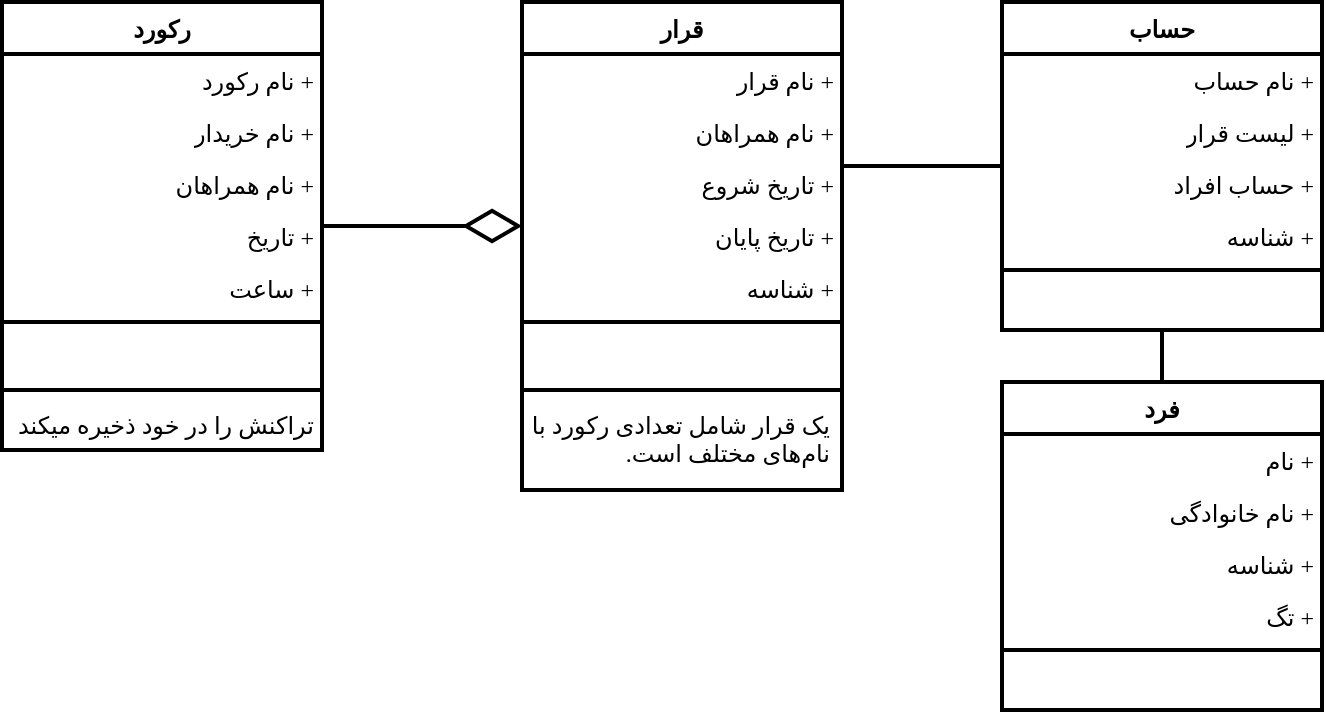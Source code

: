 <mxfile version="19.0.2" type="device" pages="14"><diagram id="4T6Qx-wtScjH6_ESnIt8" name="Class"><mxGraphModel dx="868" dy="599" grid="1" gridSize="10" guides="1" tooltips="1" connect="1" arrows="1" fold="1" page="1" pageScale="1" pageWidth="1600" pageHeight="900" math="0" shadow="0"><root><mxCell id="0"/><mxCell id="1" parent="0"/><mxCell id="9J95lg06q6y_v2_pdPVn-1" value="قرار" style="swimlane;fontStyle=1;align=center;verticalAlign=top;childLayout=stackLayout;horizontal=1;startSize=26;horizontalStack=0;resizeParent=1;resizeParentMax=0;resizeLast=0;collapsible=1;marginBottom=0;fontFamily=Vazirmatn;whiteSpace=wrap;html=1;textDirection=rtl;strokeWidth=2;" vertex="1" parent="1"><mxGeometry x="320" y="200" width="160" height="244" as="geometry"><mxRectangle x="320" y="200" width="50" height="26" as="alternateBounds"/></mxGeometry></mxCell><mxCell id="9J95lg06q6y_v2_pdPVn-2" value="+ نام قرار" style="text;strokeColor=none;fillColor=none;align=left;verticalAlign=top;spacingLeft=4;spacingRight=4;overflow=hidden;rotatable=0;points=[[0,0.5],[1,0.5]];portConstraint=eastwest;fontFamily=Vazirmatn;whiteSpace=wrap;html=1;textDirection=rtl;strokeWidth=2;" vertex="1" parent="9J95lg06q6y_v2_pdPVn-1"><mxGeometry y="26" width="160" height="26" as="geometry"/></mxCell><mxCell id="HGojNSoK4MnTlInBpyT0-1" value="+ نام همراهان" style="text;strokeColor=none;fillColor=none;align=left;verticalAlign=top;spacingLeft=4;spacingRight=4;overflow=hidden;rotatable=0;points=[[0,0.5],[1,0.5]];portConstraint=eastwest;fontFamily=Vazirmatn;whiteSpace=wrap;html=1;textDirection=rtl;strokeWidth=2;" vertex="1" parent="9J95lg06q6y_v2_pdPVn-1"><mxGeometry y="52" width="160" height="26" as="geometry"/></mxCell><mxCell id="LS6yzW4jIFm7lbYqCCfd-2" value="+ تاریخ شروع" style="text;strokeColor=none;fillColor=none;align=left;verticalAlign=top;spacingLeft=4;spacingRight=4;overflow=hidden;rotatable=0;points=[[0,0.5],[1,0.5]];portConstraint=eastwest;fontFamily=Vazirmatn;whiteSpace=wrap;html=1;textDirection=rtl;strokeWidth=2;" vertex="1" parent="9J95lg06q6y_v2_pdPVn-1"><mxGeometry y="78" width="160" height="26" as="geometry"/></mxCell><mxCell id="IwH9G--sSZdBDsgU5XFl-2" value="+ تاریخ پایان" style="text;strokeColor=none;fillColor=none;align=left;verticalAlign=top;spacingLeft=4;spacingRight=4;overflow=hidden;rotatable=0;points=[[0,0.5],[1,0.5]];portConstraint=eastwest;fontFamily=Vazirmatn;whiteSpace=wrap;html=1;textDirection=rtl;strokeWidth=2;" vertex="1" parent="9J95lg06q6y_v2_pdPVn-1"><mxGeometry y="104" width="160" height="26" as="geometry"/></mxCell><mxCell id="tNA0zJ4Klvq2J7Brlvu--6" value="+ شناسه" style="text;strokeColor=none;fillColor=none;align=left;verticalAlign=top;spacingLeft=4;spacingRight=4;overflow=hidden;rotatable=0;points=[[0,0.5],[1,0.5]];portConstraint=eastwest;fontFamily=Vazirmatn;whiteSpace=wrap;html=1;textDirection=rtl;strokeWidth=2;" vertex="1" parent="9J95lg06q6y_v2_pdPVn-1"><mxGeometry y="130" width="160" height="26" as="geometry"/></mxCell><mxCell id="9J95lg06q6y_v2_pdPVn-3" value="" style="line;strokeWidth=2;fillColor=none;align=left;verticalAlign=middle;spacingTop=-1;spacingLeft=3;spacingRight=3;rotatable=0;labelPosition=right;points=[];portConstraint=eastwest;fontFamily=Vazirmatn;whiteSpace=wrap;html=1;textDirection=rtl;" vertex="1" parent="9J95lg06q6y_v2_pdPVn-1"><mxGeometry y="156" width="160" height="8" as="geometry"/></mxCell><mxCell id="9J95lg06q6y_v2_pdPVn-4" value=" " style="text;strokeColor=none;fillColor=none;align=left;verticalAlign=top;spacingLeft=4;spacingRight=4;overflow=hidden;rotatable=0;points=[[0,0.5],[1,0.5]];portConstraint=eastwest;fontFamily=Vazirmatn;whiteSpace=wrap;html=1;textDirection=rtl;strokeWidth=2;" vertex="1" parent="9J95lg06q6y_v2_pdPVn-1"><mxGeometry y="164" width="160" height="26" as="geometry"/></mxCell><mxCell id="9J95lg06q6y_v2_pdPVn-5" value="" style="line;strokeWidth=2;fillColor=none;align=left;verticalAlign=middle;spacingTop=-1;spacingLeft=3;spacingRight=3;rotatable=0;labelPosition=right;points=[];portConstraint=eastwest;fontFamily=Vazirmatn;whiteSpace=wrap;html=1;textDirection=rtl;" vertex="1" parent="9J95lg06q6y_v2_pdPVn-1"><mxGeometry y="190" width="160" height="8" as="geometry"/></mxCell><mxCell id="9J95lg06q6y_v2_pdPVn-6" value="یک قرار شامل تعدادی رکورد با نام‌های مختلف است." style="text;strokeColor=none;fillColor=none;align=right;verticalAlign=top;spacingLeft=4;spacingRight=4;overflow=hidden;rotatable=0;points=[[0,0.5],[1,0.5]];portConstraint=eastwest;fontFamily=Vazirmatn;whiteSpace=wrap;html=1;textDirection=rtl;strokeWidth=2;" vertex="1" parent="9J95lg06q6y_v2_pdPVn-1"><mxGeometry y="198" width="160" height="46" as="geometry"/></mxCell><mxCell id="QO_T6V7bosyVfW9phwZE-1" value="رکورد" style="swimlane;fontStyle=1;align=center;verticalAlign=top;childLayout=stackLayout;horizontal=1;startSize=26;horizontalStack=0;resizeParent=1;resizeParentMax=0;resizeLast=0;collapsible=1;marginBottom=0;fontFamily=Vazirmatn;html=1;textDirection=rtl;whiteSpace=wrap;strokeWidth=2;" vertex="1" parent="1"><mxGeometry x="60" y="200" width="160" height="224" as="geometry"><mxRectangle x="60" y="200" width="60" height="26" as="alternateBounds"/></mxGeometry></mxCell><mxCell id="QO_T6V7bosyVfW9phwZE-8" value="+ نام رکورد" style="text;strokeColor=none;fillColor=none;align=left;verticalAlign=top;spacingLeft=4;spacingRight=4;overflow=hidden;rotatable=0;points=[[0,0.5],[1,0.5]];portConstraint=eastwest;fontFamily=Vazirmatn;html=1;textDirection=rtl;strokeWidth=2;" vertex="1" parent="QO_T6V7bosyVfW9phwZE-1"><mxGeometry y="26" width="160" height="26" as="geometry"/></mxCell><mxCell id="QO_T6V7bosyVfW9phwZE-2" value="+ نام خریدار" style="text;strokeColor=none;fillColor=none;align=left;verticalAlign=top;spacingLeft=4;spacingRight=4;overflow=hidden;rotatable=0;points=[[0,0.5],[1,0.5]];portConstraint=eastwest;fontFamily=Vazirmatn;html=1;textDirection=rtl;whiteSpace=wrap;strokeWidth=2;" vertex="1" parent="QO_T6V7bosyVfW9phwZE-1"><mxGeometry y="52" width="160" height="26" as="geometry"/></mxCell><mxCell id="4j_t8iHMWhw3kL6DcKqY-1" value="+ نام همراهان" style="text;strokeColor=none;fillColor=none;align=left;verticalAlign=top;spacingLeft=4;spacingRight=4;overflow=hidden;rotatable=0;points=[[0,0.5],[1,0.5]];portConstraint=eastwest;fontFamily=Vazirmatn;html=1;textDirection=rtl;whiteSpace=wrap;strokeWidth=2;" vertex="1" parent="QO_T6V7bosyVfW9phwZE-1"><mxGeometry y="78" width="160" height="26" as="geometry"/></mxCell><mxCell id="LS6yzW4jIFm7lbYqCCfd-3" value="+ تاریخ" style="text;strokeColor=none;fillColor=none;align=left;verticalAlign=top;spacingLeft=4;spacingRight=4;overflow=hidden;rotatable=0;points=[[0,0.5],[1,0.5]];portConstraint=eastwest;fontFamily=Vazirmatn;html=1;textDirection=rtl;whiteSpace=wrap;strokeWidth=2;" vertex="1" parent="QO_T6V7bosyVfW9phwZE-1"><mxGeometry y="104" width="160" height="26" as="geometry"/></mxCell><mxCell id="Cxw4SdX-AgBzUH_DXQXt-1" value="+ ساعت" style="text;strokeColor=none;fillColor=none;align=left;verticalAlign=top;spacingLeft=4;spacingRight=4;overflow=hidden;rotatable=0;points=[[0,0.5],[1,0.5]];portConstraint=eastwest;fontFamily=Vazirmatn;html=1;textDirection=rtl;whiteSpace=wrap;strokeWidth=2;" vertex="1" parent="QO_T6V7bosyVfW9phwZE-1"><mxGeometry y="130" width="160" height="26" as="geometry"/></mxCell><mxCell id="QO_T6V7bosyVfW9phwZE-3" value="" style="line;strokeWidth=2;fillColor=none;align=left;verticalAlign=middle;spacingTop=-1;spacingLeft=3;spacingRight=3;rotatable=0;labelPosition=right;points=[];portConstraint=eastwest;fontFamily=Vazirmatn;html=1;textDirection=rtl;whiteSpace=wrap;" vertex="1" parent="QO_T6V7bosyVfW9phwZE-1"><mxGeometry y="156" width="160" height="8" as="geometry"/></mxCell><mxCell id="QO_T6V7bosyVfW9phwZE-4" value="&amp;nbsp;" style="text;strokeColor=none;fillColor=none;align=left;verticalAlign=top;spacingLeft=4;spacingRight=4;overflow=hidden;rotatable=0;points=[[0,0.5],[1,0.5]];portConstraint=eastwest;fontFamily=Vazirmatn;html=1;textDirection=rtl;whiteSpace=wrap;strokeWidth=2;" vertex="1" parent="QO_T6V7bosyVfW9phwZE-1"><mxGeometry y="164" width="160" height="26" as="geometry"/></mxCell><mxCell id="QO_T6V7bosyVfW9phwZE-5" value="" style="line;strokeWidth=2;fillColor=none;align=left;verticalAlign=middle;spacingTop=-1;spacingLeft=3;spacingRight=3;rotatable=0;labelPosition=right;points=[];portConstraint=eastwest;fontFamily=Vazirmatn;html=1;textDirection=rtl;whiteSpace=wrap;" vertex="1" parent="QO_T6V7bosyVfW9phwZE-1"><mxGeometry y="190" width="160" height="8" as="geometry"/></mxCell><mxCell id="QO_T6V7bosyVfW9phwZE-6" value="تراکنش را در خود ذخیره میکند" style="text;strokeColor=none;fillColor=none;align=left;verticalAlign=top;spacingLeft=4;spacingRight=4;overflow=hidden;rotatable=0;points=[[0,0.5],[1,0.5]];portConstraint=eastwest;fontFamily=Vazirmatn;html=1;textDirection=rtl;whiteSpace=wrap;strokeWidth=2;" vertex="1" parent="QO_T6V7bosyVfW9phwZE-1"><mxGeometry y="198" width="160" height="26" as="geometry"/></mxCell><mxCell id="FvFrXQOI5lQGW-bMzbu6-1" value="" style="endArrow=diamondThin;endFill=0;endSize=24;html=1;rounded=0;fontFamily=Vazirmatn;edgeStyle=elbowEdgeStyle;elbow=vertical;strokeWidth=2;" edge="1" parent="1" source="QO_T6V7bosyVfW9phwZE-1" target="9J95lg06q6y_v2_pdPVn-1"><mxGeometry width="160" relative="1" as="geometry"><mxPoint x="270" y="310" as="sourcePoint"/><mxPoint x="430" y="310" as="targetPoint"/></mxGeometry></mxCell><mxCell id="JflkCdbrze0NJoCXtwlN-1" value="فرد" style="swimlane;fontStyle=1;align=center;verticalAlign=top;childLayout=stackLayout;horizontal=1;startSize=26;horizontalStack=0;resizeParent=1;resizeParentMax=0;resizeLast=0;collapsible=1;marginBottom=0;fontFamily=Vazirmatn;whiteSpace=wrap;html=1;textDirection=rtl;strokeWidth=2;" vertex="1" parent="1"><mxGeometry x="560" y="390" width="160" height="164" as="geometry"/></mxCell><mxCell id="JflkCdbrze0NJoCXtwlN-2" value="+ نام" style="text;strokeColor=none;fillColor=none;align=left;verticalAlign=top;spacingLeft=4;spacingRight=4;overflow=hidden;rotatable=0;points=[[0,0.5],[1,0.5]];portConstraint=eastwest;fontFamily=Vazirmatn;whiteSpace=wrap;html=1;textDirection=rtl;strokeWidth=2;" vertex="1" parent="JflkCdbrze0NJoCXtwlN-1"><mxGeometry y="26" width="160" height="26" as="geometry"/></mxCell><mxCell id="tNA0zJ4Klvq2J7Brlvu--2" value="+ نام خانوادگی" style="text;strokeColor=none;fillColor=none;align=left;verticalAlign=top;spacingLeft=4;spacingRight=4;overflow=hidden;rotatable=0;points=[[0,0.5],[1,0.5]];portConstraint=eastwest;fontFamily=Vazirmatn;whiteSpace=wrap;html=1;textDirection=rtl;strokeWidth=2;" vertex="1" parent="JflkCdbrze0NJoCXtwlN-1"><mxGeometry y="52" width="160" height="26" as="geometry"/></mxCell><mxCell id="tNA0zJ4Klvq2J7Brlvu--4" value="+ شناسه" style="text;strokeColor=none;fillColor=none;align=left;verticalAlign=top;spacingLeft=4;spacingRight=4;overflow=hidden;rotatable=0;points=[[0,0.5],[1,0.5]];portConstraint=eastwest;fontFamily=Vazirmatn;whiteSpace=wrap;html=1;textDirection=rtl;strokeWidth=2;" vertex="1" parent="JflkCdbrze0NJoCXtwlN-1"><mxGeometry y="78" width="160" height="26" as="geometry"/></mxCell><mxCell id="tNA0zJ4Klvq2J7Brlvu--3" value="+ تگ" style="text;strokeColor=none;fillColor=none;align=left;verticalAlign=top;spacingLeft=4;spacingRight=4;overflow=hidden;rotatable=0;points=[[0,0.5],[1,0.5]];portConstraint=eastwest;fontFamily=Vazirmatn;whiteSpace=wrap;html=1;textDirection=rtl;strokeWidth=2;" vertex="1" parent="JflkCdbrze0NJoCXtwlN-1"><mxGeometry y="104" width="160" height="26" as="geometry"/></mxCell><mxCell id="JflkCdbrze0NJoCXtwlN-6" value="" style="line;strokeWidth=2;fillColor=none;align=left;verticalAlign=middle;spacingTop=-1;spacingLeft=3;spacingRight=3;rotatable=0;labelPosition=right;points=[];portConstraint=eastwest;fontFamily=Vazirmatn;whiteSpace=wrap;html=1;textDirection=rtl;" vertex="1" parent="JflkCdbrze0NJoCXtwlN-1"><mxGeometry y="130" width="160" height="8" as="geometry"/></mxCell><mxCell id="JflkCdbrze0NJoCXtwlN-7" value=" " style="text;strokeColor=none;fillColor=none;align=left;verticalAlign=top;spacingLeft=4;spacingRight=4;overflow=hidden;rotatable=0;points=[[0,0.5],[1,0.5]];portConstraint=eastwest;fontFamily=Vazirmatn;whiteSpace=wrap;html=1;textDirection=rtl;strokeWidth=2;" vertex="1" parent="JflkCdbrze0NJoCXtwlN-1"><mxGeometry y="138" width="160" height="26" as="geometry"/></mxCell><mxCell id="XkUdTfxs_8ICoehmaXOQ-5" value="حساب" style="swimlane;fontStyle=1;align=center;verticalAlign=top;childLayout=stackLayout;horizontal=1;startSize=26;horizontalStack=0;resizeParent=1;resizeParentMax=0;resizeLast=0;collapsible=1;marginBottom=0;fontFamily=Vazirmatn;whiteSpace=wrap;html=1;textDirection=rtl;strokeWidth=2;" vertex="1" parent="1"><mxGeometry x="560" y="200" width="160" height="164" as="geometry"/></mxCell><mxCell id="hx1fHmhbPg47-HBzkTgy-1" value="+ نام حساب" style="text;strokeColor=none;fillColor=none;align=left;verticalAlign=top;spacingLeft=4;spacingRight=4;overflow=hidden;rotatable=0;points=[[0,0.5],[1,0.5]];portConstraint=eastwest;fontFamily=Vazirmatn;whiteSpace=wrap;html=1;textDirection=rtl;strokeWidth=2;" vertex="1" parent="XkUdTfxs_8ICoehmaXOQ-5"><mxGeometry y="26" width="160" height="26" as="geometry"/></mxCell><mxCell id="XkUdTfxs_8ICoehmaXOQ-6" value="+ لیست قرار" style="text;strokeColor=none;fillColor=none;align=left;verticalAlign=top;spacingLeft=4;spacingRight=4;overflow=hidden;rotatable=0;points=[[0,0.5],[1,0.5]];portConstraint=eastwest;fontFamily=Vazirmatn;whiteSpace=wrap;html=1;textDirection=rtl;strokeWidth=2;" vertex="1" parent="XkUdTfxs_8ICoehmaXOQ-5"><mxGeometry y="52" width="160" height="26" as="geometry"/></mxCell><mxCell id="XkUdTfxs_8ICoehmaXOQ-9" value="+ حساب افراد" style="text;strokeColor=none;fillColor=none;align=left;verticalAlign=top;spacingLeft=4;spacingRight=4;overflow=hidden;rotatable=0;points=[[0,0.5],[1,0.5]];portConstraint=eastwest;fontFamily=Vazirmatn;whiteSpace=wrap;html=1;textDirection=rtl;strokeWidth=2;" vertex="1" parent="XkUdTfxs_8ICoehmaXOQ-5"><mxGeometry y="78" width="160" height="26" as="geometry"/></mxCell><mxCell id="tNA0zJ4Klvq2J7Brlvu--5" value="+ شناسه" style="text;strokeColor=none;fillColor=none;align=left;verticalAlign=top;spacingLeft=4;spacingRight=4;overflow=hidden;rotatable=0;points=[[0,0.5],[1,0.5]];portConstraint=eastwest;fontFamily=Vazirmatn;whiteSpace=wrap;html=1;textDirection=rtl;strokeWidth=2;" vertex="1" parent="XkUdTfxs_8ICoehmaXOQ-5"><mxGeometry y="104" width="160" height="26" as="geometry"/></mxCell><mxCell id="XkUdTfxs_8ICoehmaXOQ-7" value="" style="line;strokeWidth=2;fillColor=none;align=left;verticalAlign=middle;spacingTop=-1;spacingLeft=3;spacingRight=3;rotatable=0;labelPosition=right;points=[];portConstraint=eastwest;fontFamily=Vazirmatn;whiteSpace=wrap;html=1;textDirection=rtl;" vertex="1" parent="XkUdTfxs_8ICoehmaXOQ-5"><mxGeometry y="130" width="160" height="8" as="geometry"/></mxCell><mxCell id="XkUdTfxs_8ICoehmaXOQ-8" value=" " style="text;strokeColor=none;fillColor=none;align=left;verticalAlign=top;spacingLeft=4;spacingRight=4;overflow=hidden;rotatable=0;points=[[0,0.5],[1,0.5]];portConstraint=eastwest;fontFamily=Vazirmatn;whiteSpace=wrap;html=1;textDirection=rtl;strokeWidth=2;" vertex="1" parent="XkUdTfxs_8ICoehmaXOQ-5"><mxGeometry y="138" width="160" height="26" as="geometry"/></mxCell><mxCell id="XkUdTfxs_8ICoehmaXOQ-10" value="" style="endArrow=none;endFill=0;endSize=24;html=1;rounded=0;fontFamily=Vazirmatn;edgeStyle=elbowEdgeStyle;elbow=vertical;strokeWidth=2;" edge="1" parent="1" source="9J95lg06q6y_v2_pdPVn-1" target="XkUdTfxs_8ICoehmaXOQ-5"><mxGeometry width="160" relative="1" as="geometry"><mxPoint x="230" y="319" as="sourcePoint"/><mxPoint x="330" y="319" as="targetPoint"/></mxGeometry></mxCell><mxCell id="Q_F-Im4N4Iieibtgr1UT-1" value="" style="endArrow=none;endFill=0;endSize=24;html=1;rounded=0;fontFamily=Vazirmatn;edgeStyle=elbowEdgeStyle;strokeWidth=2;elbow=vertical;" edge="1" parent="1" source="JflkCdbrze0NJoCXtwlN-1" target="XkUdTfxs_8ICoehmaXOQ-5"><mxGeometry width="160" relative="1" as="geometry"><mxPoint x="430" y="500" as="sourcePoint"/><mxPoint x="410" y="428" as="targetPoint"/></mxGeometry></mxCell></root></mxGraphModel></diagram><diagram id="DA6oN5n09qjSnOvmNzZF" name="Object"><mxGraphModel dx="868" dy="599" grid="1" gridSize="10" guides="1" tooltips="1" connect="1" arrows="1" fold="1" page="1" pageScale="1" pageWidth="1169" pageHeight="827" math="0" shadow="0"><root><mxCell id="0"/><mxCell id="1" parent="0"/><mxCell id="kJcHmTFMecuN-BqKWHep-1" value="&lt;p style=&quot;margin:0px;margin-top:4px;text-align:center;text-decoration:underline;&quot;&gt;&lt;b&gt;شهرداری:قرار&lt;/b&gt;&lt;/p&gt;&lt;hr&gt;&lt;p style=&quot;margin: 0px 0px 0px 8px;&quot;&gt;نام قرار = شهرداری&lt;/p&gt;&lt;p style=&quot;margin: 0px 0px 0px 8px;&quot;&gt;نام همراهان = عرفان، امیررضا، علی&lt;/p&gt;&lt;p style=&quot;margin: 0px 0px 0px 8px;&quot;&gt;تاریخ شروع = ۱۴۰۰/۱/۱&lt;/p&gt;&lt;p style=&quot;margin: 0px 0px 0px 8px;&quot;&gt;تاریخ پایان = ۱۴۰۰/۱/۱&lt;/p&gt;" style="verticalAlign=top;align=left;overflow=fill;fontSize=12;fontFamily=Vazirmatn;html=1;textDirection=rtl;whiteSpace=wrap;strokeWidth=2;" vertex="1" parent="1"><mxGeometry x="260" y="414" width="160" height="120" as="geometry"/></mxCell><mxCell id="l-R4aR6JaFxf66zTxcR5-1" value="&lt;p style=&quot;margin:0px;margin-top:4px;text-align:center;text-decoration:underline;&quot;&gt;&lt;b&gt;بستنی:رکورد&lt;/b&gt;&lt;/p&gt;&lt;hr&gt;&lt;p style=&quot;margin:0px;margin-left:8px;&quot;&gt;نام رکورد = بستنی&lt;/p&gt;&lt;p style=&quot;margin:0px;margin-left:8px;&quot;&gt;نام خریدار = عرفان&lt;/p&gt;&lt;p style=&quot;margin:0px;margin-left:8px;&quot;&gt;نام همراهان = امیررضا ۲۰۰۰، علی ۱۰۰۰&lt;/p&gt;&lt;p style=&quot;margin:0px;margin-left:8px;&quot;&gt;تاریخ = ۱۴۰۰/۱/۱&lt;/p&gt;&lt;p style=&quot;margin:0px;margin-left:8px;&quot;&gt;ساعت = ۱۸:۰۰&lt;/p&gt;" style="verticalAlign=top;align=left;overflow=fill;fontSize=12;fontFamily=Vazirmatn;html=1;textDirection=rtl;whiteSpace=wrap;strokeWidth=2;" vertex="1" parent="1"><mxGeometry x="10" y="10" width="160" height="130" as="geometry"/></mxCell><mxCell id="dJx3QLQKphKfXcEvB5iJ-1" value="" style="endArrow=diamondThin;endFill=0;endSize=24;html=1;rounded=0;fontFamily=Vazirmatn;edgeStyle=elbowEdgeStyle;textDirection=rtl;strokeWidth=2;" edge="1" parent="1" source="l-R4aR6JaFxf66zTxcR5-1" target="kJcHmTFMecuN-BqKWHep-1"><mxGeometry width="160" relative="1" as="geometry"><mxPoint x="330" y="270" as="sourcePoint"/><mxPoint x="220" y="270" as="targetPoint"/></mxGeometry></mxCell><mxCell id="f-JygApvAU5tZOd8U85W-1" value="&lt;p style=&quot;margin:0px;margin-top:4px;text-align:center;text-decoration:underline;&quot;&gt;&lt;b&gt;پیتزا:رکورد&lt;/b&gt;&lt;/p&gt;&lt;hr&gt;&lt;p style=&quot;margin:0px;margin-left:8px;&quot;&gt;نام رکورد = بستنی&lt;/p&gt;&lt;p style=&quot;margin:0px;margin-left:8px;&quot;&gt;نام خریدار = علی&lt;/p&gt;&lt;p style=&quot;margin:0px;margin-left:8px;&quot;&gt;نام همراهان = امیررضا ۲۰۰۰، عرفان ۱۰۰۰&lt;/p&gt;&lt;p style=&quot;margin:0px;margin-left:8px;&quot;&gt;تاریخ = ۱۴۰۰/۱/۱&lt;/p&gt;&lt;p style=&quot;margin:0px;margin-left:8px;&quot;&gt;ساعت = ۱۸:۰۰&lt;/p&gt;" style="verticalAlign=top;align=left;overflow=fill;fontSize=12;fontFamily=Vazirmatn;html=1;textDirection=rtl;whiteSpace=wrap;strokeWidth=2;" vertex="1" parent="1"><mxGeometry x="10" y="150" width="160" height="130" as="geometry"/></mxCell><mxCell id="f-JygApvAU5tZOd8U85W-2" value="" style="endArrow=diamondThin;endFill=0;endSize=24;html=1;rounded=0;fontFamily=Vazirmatn;edgeStyle=elbowEdgeStyle;textDirection=rtl;strokeWidth=2;" edge="1" source="f-JygApvAU5tZOd8U85W-1" parent="1" target="kJcHmTFMecuN-BqKWHep-1"><mxGeometry width="160" relative="1" as="geometry"><mxPoint x="340" y="280" as="sourcePoint"/><mxPoint x="240" y="215" as="targetPoint"/></mxGeometry></mxCell><mxCell id="FNcU9ptjb-5WCzwzvSab-1" value="&lt;p style=&quot;margin:0px;margin-top:4px;text-align:center;text-decoration:underline;&quot;&gt;&lt;b&gt;شام املت:قرار&lt;/b&gt;&lt;/p&gt;&lt;hr&gt;&lt;p style=&quot;margin: 0px 0px 0px 8px;&quot;&gt;نام قرار = شام املت&lt;/p&gt;&lt;p style=&quot;margin: 0px 0px 0px 8px;&quot;&gt;نام همراهان = عرفان، علی، محمد، نوید&lt;/p&gt;&lt;p style=&quot;margin: 0px 0px 0px 8px;&quot;&gt;تاریخ شروع = ۱۴۰۰/۱/۱&lt;/p&gt;&lt;p style=&quot;margin: 0px 0px 0px 8px;&quot;&gt;تاریخ پایان = ۱۴۰۰/۱/۱&lt;/p&gt;" style="verticalAlign=top;align=left;overflow=fill;fontSize=12;fontFamily=Vazirmatn;html=1;textDirection=rtl;whiteSpace=wrap;strokeWidth=2;" vertex="1" parent="1"><mxGeometry x="490" y="220" width="160" height="120" as="geometry"/></mxCell><mxCell id="FNcU9ptjb-5WCzwzvSab-2" value="&lt;p style=&quot;margin:0px;margin-top:4px;text-align:center;text-decoration:underline;&quot;&gt;&lt;b&gt;گوجه:رکورد&lt;/b&gt;&lt;/p&gt;&lt;hr&gt;&lt;p style=&quot;margin:0px;margin-left:8px;&quot;&gt;نام رکورد = گوجه فرنگی&lt;/p&gt;&lt;p style=&quot;margin:0px;margin-left:8px;&quot;&gt;نام خریدار = عرفان&lt;/p&gt;&lt;p style=&quot;margin:0px;margin-left:8px;&quot;&gt;نام همراهان = نوید ۲۰۰۰، علی ۲۰۰۰، محمد ۲۰۰۰&lt;/p&gt;&lt;p style=&quot;margin:0px;margin-left:8px;&quot;&gt;تاریخ = ۱۴۰۰/۱/۱&lt;/p&gt;&lt;p style=&quot;margin:0px;margin-left:8px;&quot;&gt;ساعت = ۱۸:۰۰&lt;/p&gt;" style="verticalAlign=top;align=left;overflow=fill;fontSize=12;fontFamily=Vazirmatn;html=1;textDirection=rtl;whiteSpace=wrap;strokeWidth=2;" vertex="1" parent="1"><mxGeometry x="690" y="10" width="160" height="130" as="geometry"/></mxCell><mxCell id="FNcU9ptjb-5WCzwzvSab-3" value="" style="endArrow=diamondThin;endFill=0;endSize=24;html=1;rounded=0;fontFamily=Vazirmatn;edgeStyle=elbowEdgeStyle;elbow=vertical;textDirection=rtl;strokeWidth=2;" edge="1" source="FNcU9ptjb-5WCzwzvSab-2" target="FNcU9ptjb-5WCzwzvSab-1" parent="1"><mxGeometry width="160" relative="1" as="geometry"><mxPoint x="759" y="270" as="sourcePoint"/><mxPoint x="649" y="270" as="targetPoint"/></mxGeometry></mxCell><mxCell id="FNcU9ptjb-5WCzwzvSab-4" value="&lt;p style=&quot;margin:0px;margin-top:4px;text-align:center;text-decoration:underline;&quot;&gt;&lt;b&gt;پیاز:رکورد&lt;/b&gt;&lt;/p&gt;&lt;hr&gt;&lt;p style=&quot;margin:0px;margin-left:8px;&quot;&gt;نام رکورد = بستنی&lt;/p&gt;&lt;p style=&quot;margin:0px;margin-left:8px;&quot;&gt;نام خریدار = علی&lt;/p&gt;&lt;p style=&quot;margin:0px;margin-left:8px;&quot;&gt;نام همراهان = محمد ۵۰۰۰، عرفان ۵۰۰۰، نوید ۵۰۰۰&lt;/p&gt;&lt;p style=&quot;margin:0px;margin-left:8px;&quot;&gt;تاریخ = ۱۴۰۰/۱/۱&lt;/p&gt;&lt;p style=&quot;margin:0px;margin-left:8px;&quot;&gt;ساعت = ۱۸:۰۰&lt;/p&gt;" style="verticalAlign=top;align=left;overflow=fill;fontSize=12;fontFamily=Vazirmatn;html=1;textDirection=rtl;whiteSpace=wrap;strokeWidth=2;" vertex="1" parent="1"><mxGeometry x="490" y="10" width="160" height="130" as="geometry"/></mxCell><mxCell id="FNcU9ptjb-5WCzwzvSab-5" value="" style="endArrow=diamondThin;endFill=0;endSize=24;html=1;rounded=0;fontFamily=Vazirmatn;edgeStyle=elbowEdgeStyle;textDirection=rtl;strokeWidth=2;elbow=vertical;" edge="1" source="FNcU9ptjb-5WCzwzvSab-4" target="FNcU9ptjb-5WCzwzvSab-1" parent="1"><mxGeometry width="160" relative="1" as="geometry"><mxPoint x="769" y="280" as="sourcePoint"/><mxPoint x="669" y="215" as="targetPoint"/></mxGeometry></mxCell><mxCell id="FNcU9ptjb-5WCzwzvSab-8" value="&lt;p style=&quot;margin:0px;margin-top:4px;text-align:center;text-decoration:underline;&quot;&gt;&lt;b&gt;نوشیدنی:رکورد&lt;/b&gt;&lt;/p&gt;&lt;hr&gt;&lt;p style=&quot;margin:0px;margin-left:8px;&quot;&gt;نام رکورد = نوشیدنی&lt;/p&gt;&lt;p style=&quot;margin:0px;margin-left:8px;&quot;&gt;نام خریدار = نوید&lt;/p&gt;&lt;p style=&quot;margin:0px;margin-left:8px;&quot;&gt;نام همراهان = عرفان ۵۰۰۰، محمد ۱۰۰&lt;/p&gt;&lt;p style=&quot;margin:0px;margin-left:8px;&quot;&gt;تاریخ = ۱۴۰۰/۱/۱&lt;/p&gt;&lt;p style=&quot;margin:0px;margin-left:8px;&quot;&gt;ساعت = ۱۸:۰۰&lt;/p&gt;" style="verticalAlign=top;align=left;overflow=fill;fontSize=12;fontFamily=Vazirmatn;html=1;textDirection=rtl;whiteSpace=wrap;strokeWidth=2;" vertex="1" parent="1"><mxGeometry x="890" y="10" width="160" height="130" as="geometry"/></mxCell><mxCell id="FNcU9ptjb-5WCzwzvSab-9" value="" style="endArrow=diamondThin;endFill=0;endSize=24;html=1;rounded=0;fontFamily=Vazirmatn;edgeStyle=elbowEdgeStyle;elbow=vertical;textDirection=rtl;strokeWidth=2;" edge="1" source="FNcU9ptjb-5WCzwzvSab-8" parent="1" target="FNcU9ptjb-5WCzwzvSab-1"><mxGeometry width="160" relative="1" as="geometry"><mxPoint x="1189" y="270" as="sourcePoint"/><mxPoint x="1089" y="220" as="targetPoint"/></mxGeometry></mxCell><mxCell id="Aim79TPAuNG3X3ARqFIN-1" value="&lt;p style=&quot;margin:0px;margin-top:4px;text-align:center;text-decoration:underline;&quot;&gt;&lt;b&gt;تولد:حساب&lt;/b&gt;&lt;/p&gt;&lt;hr&gt;&lt;p style=&quot;margin: 0px 0px 0px 8px;&quot;&gt;نام = تولد&lt;/p&gt;&lt;p style=&quot;margin: 0px 0px 0px 8px;&quot;&gt;لیست قرار = شام املت، شهرداری&lt;/p&gt;&lt;p style=&quot;margin: 0px 0px 0px 8px;&quot;&gt;حساب افراد = عرفان به دیگران، امیررضا به دیگران، علی به دیگران، محمد به دیگران، نوید به دیگران&lt;/p&gt;" style="verticalAlign=top;align=left;overflow=fill;fontSize=12;fontFamily=Vazirmatn;html=1;textDirection=rtl;whiteSpace=wrap;strokeWidth=2;" vertex="1" parent="1"><mxGeometry x="465" y="414" width="210" height="120" as="geometry"/></mxCell><mxCell id="EohOl2OcEbTtg17hrlN6-1" value="" style="endArrow=none;endFill=0;endSize=24;html=1;rounded=0;fontFamily=Vazirmatn;edgeStyle=elbowEdgeStyle;textDirection=rtl;strokeWidth=2;elbow=vertical;" edge="1" parent="1" source="kJcHmTFMecuN-BqKWHep-1" target="Aim79TPAuNG3X3ARqFIN-1"><mxGeometry width="160" relative="1" as="geometry"><mxPoint x="510" y="290" as="sourcePoint"/><mxPoint x="710" y="350" as="targetPoint"/></mxGeometry></mxCell><mxCell id="EohOl2OcEbTtg17hrlN6-2" value="" style="endArrow=none;endFill=0;endSize=24;html=1;rounded=0;fontFamily=Vazirmatn;edgeStyle=elbowEdgeStyle;textDirection=rtl;strokeWidth=2;elbow=vertical;" edge="1" parent="1" source="FNcU9ptjb-5WCzwzvSab-1" target="Aim79TPAuNG3X3ARqFIN-1"><mxGeometry width="160" relative="1" as="geometry"><mxPoint x="350" y="330" as="sourcePoint"/><mxPoint x="575" y="424" as="targetPoint"/></mxGeometry></mxCell><mxCell id="noBFMKKaESCp0vQ-3k4j-1" value="&lt;p style=&quot;margin:0px;margin-top:4px;text-align:center;text-decoration:underline;&quot;&gt;&lt;b&gt;عرفان:فرد&lt;/b&gt;&lt;/p&gt;&lt;hr&gt;&lt;p style=&quot;margin:0px;margin-left:8px;&quot;&gt;نام = عرفان&lt;/p&gt;&lt;p style=&quot;margin:0px;margin-left:8px;&quot;&gt;نام خانوادگی = محرم‌زاده&lt;/p&gt;" style="verticalAlign=top;align=left;overflow=fill;fontSize=12;fontFamily=Vazirmatn;html=1;textDirection=rtl;whiteSpace=wrap;strokeWidth=2;" vertex="1" parent="1"><mxGeometry x="170" y="600" width="130" height="80" as="geometry"/></mxCell><mxCell id="WSpH5hp2iCFh_yLAFOBw-1" value="&lt;p style=&quot;margin:0px;margin-top:4px;text-align:center;text-decoration:underline;&quot;&gt;&lt;b&gt;امیررضا:فرد&lt;/b&gt;&lt;/p&gt;&lt;hr&gt;&lt;p style=&quot;margin:0px;margin-left:8px;&quot;&gt;نام = امیررضا&lt;/p&gt;&lt;p style=&quot;margin:0px;margin-left:8px;&quot;&gt;نام خانوادگی = فلانی&lt;/p&gt;" style="verticalAlign=top;align=left;overflow=fill;fontSize=12;fontFamily=Vazirmatn;html=1;textDirection=rtl;whiteSpace=wrap;strokeWidth=2;" vertex="1" parent="1"><mxGeometry x="310" y="600" width="130" height="80" as="geometry"/></mxCell><mxCell id="WSpH5hp2iCFh_yLAFOBw-2" value="&lt;p style=&quot;margin:0px;margin-top:4px;text-align:center;text-decoration:underline;&quot;&gt;&lt;b&gt;علی:فرد&lt;/b&gt;&lt;/p&gt;&lt;hr&gt;&lt;p style=&quot;margin:0px;margin-left:8px;&quot;&gt;نام = علی&lt;/p&gt;&lt;p style=&quot;margin:0px;margin-left:8px;&quot;&gt;نام خانوادگی = فلانی&lt;/p&gt;" style="verticalAlign=top;align=left;overflow=fill;fontSize=12;fontFamily=Vazirmatn;html=1;textDirection=rtl;whiteSpace=wrap;strokeWidth=2;" vertex="1" parent="1"><mxGeometry x="30" y="600" width="130" height="80" as="geometry"/></mxCell><mxCell id="GJPy4I3QXJcLxcZHxFTQ-1" value="" style="endArrow=none;endFill=0;endSize=24;html=1;rounded=0;fontFamily=Vazirmatn;edgeStyle=elbowEdgeStyle;textDirection=rtl;strokeWidth=2;elbow=vertical;" edge="1" parent="1" source="Aim79TPAuNG3X3ARqFIN-1" target="noBFMKKaESCp0vQ-3k4j-1"><mxGeometry width="160" relative="1" as="geometry"><mxPoint x="430" y="484" as="sourcePoint"/><mxPoint x="475" y="484" as="targetPoint"/></mxGeometry></mxCell><mxCell id="GJPy4I3QXJcLxcZHxFTQ-2" value="" style="endArrow=none;endFill=0;endSize=24;html=1;rounded=0;fontFamily=Vazirmatn;edgeStyle=elbowEdgeStyle;textDirection=rtl;strokeWidth=2;elbow=vertical;" edge="1" parent="1" source="Aim79TPAuNG3X3ARqFIN-1" target="WSpH5hp2iCFh_yLAFOBw-1"><mxGeometry width="160" relative="1" as="geometry"><mxPoint x="350" y="544" as="sourcePoint"/><mxPoint x="265" y="630" as="targetPoint"/></mxGeometry></mxCell><mxCell id="GJPy4I3QXJcLxcZHxFTQ-3" value="" style="endArrow=none;endFill=0;endSize=24;html=1;rounded=0;fontFamily=Vazirmatn;edgeStyle=elbowEdgeStyle;textDirection=rtl;strokeWidth=2;elbow=vertical;" edge="1" parent="1" source="Aim79TPAuNG3X3ARqFIN-1" target="WSpH5hp2iCFh_yLAFOBw-2"><mxGeometry width="160" relative="1" as="geometry"><mxPoint x="350" y="544" as="sourcePoint"/><mxPoint x="425" y="630" as="targetPoint"/></mxGeometry></mxCell><mxCell id="oYohokc6ql34e62ifd7G-1" value="" style="endArrow=none;endFill=0;endSize=24;html=1;rounded=0;fontFamily=Vazirmatn;edgeStyle=elbowEdgeStyle;textDirection=rtl;strokeWidth=2;elbow=vertical;" edge="1" target="oYohokc6ql34e62ifd7G-2" parent="1" source="Aim79TPAuNG3X3ARqFIN-1"><mxGeometry width="160" relative="1" as="geometry"><mxPoint x="820" y="544" as="sourcePoint"/><mxPoint x="515" y="640" as="targetPoint"/></mxGeometry></mxCell><mxCell id="oYohokc6ql34e62ifd7G-2" value="&lt;p style=&quot;margin:0px;margin-top:4px;text-align:center;text-decoration:underline;&quot;&gt;&lt;b&gt;محمد:فرد&lt;/b&gt;&lt;/p&gt;&lt;hr&gt;&lt;p style=&quot;margin:0px;margin-left:8px;&quot;&gt;نام = محمد&lt;/p&gt;&lt;p style=&quot;margin:0px;margin-left:8px;&quot;&gt;نام خانوادگی = فلانی&lt;/p&gt;" style="verticalAlign=top;align=left;overflow=fill;fontSize=12;fontFamily=Vazirmatn;html=1;textDirection=rtl;whiteSpace=wrap;strokeWidth=2;" vertex="1" parent="1"><mxGeometry x="450" y="600" width="130" height="80" as="geometry"/></mxCell><mxCell id="oYohokc6ql34e62ifd7G-3" value="" style="endArrow=none;endFill=0;endSize=24;html=1;rounded=0;fontFamily=Vazirmatn;edgeStyle=elbowEdgeStyle;textDirection=rtl;strokeWidth=2;elbow=vertical;" edge="1" target="oYohokc6ql34e62ifd7G-4" parent="1" source="Aim79TPAuNG3X3ARqFIN-1"><mxGeometry width="160" relative="1" as="geometry"><mxPoint x="710" y="534" as="sourcePoint"/><mxPoint x="655" y="640" as="targetPoint"/></mxGeometry></mxCell><mxCell id="oYohokc6ql34e62ifd7G-4" value="&lt;p style=&quot;margin:0px;margin-top:4px;text-align:center;text-decoration:underline;&quot;&gt;&lt;b&gt;نوید:فرد&lt;/b&gt;&lt;/p&gt;&lt;hr&gt;&lt;p style=&quot;margin:0px;margin-left:8px;&quot;&gt;نام = نوید&lt;/p&gt;&lt;p style=&quot;margin:0px;margin-left:8px;&quot;&gt;نام خانوادگی = فلانی&lt;/p&gt;" style="verticalAlign=top;align=left;overflow=fill;fontSize=12;fontFamily=Vazirmatn;html=1;textDirection=rtl;whiteSpace=wrap;strokeWidth=2;" vertex="1" parent="1"><mxGeometry x="590" y="600" width="130" height="80" as="geometry"/></mxCell></root></mxGraphModel></diagram><diagram id="J-fHZKRpIDT5Kwct4ejX" name="Use Case"><mxGraphModel dx="868" dy="599" grid="1" gridSize="10" guides="1" tooltips="1" connect="1" arrows="1" fold="1" page="1" pageScale="1" pageWidth="827" pageHeight="1169" math="0" shadow="0"><root><mxCell id="0"/><mxCell id="1" parent="0"/><mxCell id="qtAC-uUXneMcE13qodTn-7" value="" style="edgeStyle=none;rounded=0;orthogonalLoop=1;jettySize=auto;html=1;fontFamily=Vazirmatn;endArrow=none;endFill=0;strokeWidth=2;" edge="1" parent="1" source="qtAC-uUXneMcE13qodTn-2" target="qtAC-uUXneMcE13qodTn-3"><mxGeometry relative="1" as="geometry"/></mxCell><mxCell id="qtAC-uUXneMcE13qodTn-2" value="استفاده کننده" style="shape=umlActor;verticalLabelPosition=bottom;verticalAlign=top;html=1;fontFamily=Vazirmatn;strokeWidth=2;" vertex="1" parent="1"><mxGeometry x="50" y="250" width="30" height="60" as="geometry"/></mxCell><mxCell id="qtAC-uUXneMcE13qodTn-4" value="" style="group;strokeWidth=2;" vertex="1" connectable="0" parent="1"><mxGeometry x="170" y="90" width="500" height="420" as="geometry"/></mxCell><mxCell id="qtAC-uUXneMcE13qodTn-1" value="سیستم محاسبه دنگ" style="shape=umlFrame;whiteSpace=wrap;html=1;fontFamily=Vazirmatn;width=130;height=30;strokeWidth=2;" vertex="1" parent="qtAC-uUXneMcE13qodTn-4"><mxGeometry width="500.0" height="420" as="geometry"/></mxCell><mxCell id="qtAC-uUXneMcE13qodTn-11" value="" style="edgeStyle=none;rounded=0;orthogonalLoop=1;jettySize=auto;html=1;dashed=1;fontFamily=Vazirmatn;endArrow=classic;endFill=1;strokeWidth=2;" edge="1" parent="qtAC-uUXneMcE13qodTn-4" source="qtAC-uUXneMcE13qodTn-3" target="qtAC-uUXneMcE13qodTn-8"><mxGeometry relative="1" as="geometry"/></mxCell><mxCell id="qtAC-uUXneMcE13qodTn-3" value="تعریف یک قرار" style="ellipse;whiteSpace=wrap;html=1;fontFamily=Vazirmatn;strokeWidth=2;" vertex="1" parent="qtAC-uUXneMcE13qodTn-4"><mxGeometry x="104.65" y="132.222" width="105.35" height="46.667" as="geometry"/></mxCell><mxCell id="qtAC-uUXneMcE13qodTn-8" value="تعریف همراهان" style="ellipse;whiteSpace=wrap;html=1;fontFamily=Vazirmatn;strokeWidth=2;" vertex="1" parent="qtAC-uUXneMcE13qodTn-4"><mxGeometry x="210" y="46.667" width="105.35" height="46.667" as="geometry"/></mxCell><mxCell id="BfS_2lpe6Fd-VcYTI7CY-1" value="تعریف تاریخ و ساعت" style="ellipse;whiteSpace=wrap;html=1;fontFamily=Vazirmatn;strokeWidth=2;" vertex="1" parent="qtAC-uUXneMcE13qodTn-4"><mxGeometry x="80" y="38.889" width="120" height="46.667" as="geometry"/></mxCell><mxCell id="BfS_2lpe6Fd-VcYTI7CY-2" value="" style="edgeStyle=none;rounded=0;orthogonalLoop=1;jettySize=auto;html=1;dashed=1;fontFamily=Vazirmatn;endArrow=classic;endFill=1;strokeWidth=2;" edge="1" target="BfS_2lpe6Fd-VcYTI7CY-1" parent="qtAC-uUXneMcE13qodTn-4" source="qtAC-uUXneMcE13qodTn-3"><mxGeometry relative="1" as="geometry"><mxPoint x="389.089" y="222.497" as="sourcePoint"/></mxGeometry></mxCell><mxCell id="BrUJZm1Bl0g60k_MZ_-N-1" value="تعریف نام" style="ellipse;whiteSpace=wrap;html=1;fontFamily=Vazirmatn;strokeWidth=2;" vertex="1" parent="qtAC-uUXneMcE13qodTn-4"><mxGeometry x="250" y="108.889" width="80" height="31.111" as="geometry"/></mxCell><mxCell id="BrUJZm1Bl0g60k_MZ_-N-2" value="" style="edgeStyle=none;rounded=0;orthogonalLoop=1;jettySize=auto;html=1;dashed=1;fontFamily=Vazirmatn;endArrow=classic;endFill=1;strokeWidth=2;" edge="1" target="BrUJZm1Bl0g60k_MZ_-N-1" parent="qtAC-uUXneMcE13qodTn-4" source="qtAC-uUXneMcE13qodTn-3"><mxGeometry relative="1" as="geometry"><mxPoint x="392.673" y="243.99" as="sourcePoint"/></mxGeometry></mxCell><mxCell id="ObN4usQAW64bQL-jvmiB-10" value="محاسبه دنگ" style="ellipse;whiteSpace=wrap;html=1;fontFamily=Vazirmatn;strokeWidth=2;" vertex="1" parent="qtAC-uUXneMcE13qodTn-4"><mxGeometry x="250" y="210" width="105.35" height="46.667" as="geometry"/></mxCell><mxCell id="ObN4usQAW64bQL-jvmiB-11" value="" style="edgeStyle=none;rounded=0;orthogonalLoop=1;jettySize=auto;html=1;fontFamily=Vazirmatn;endArrow=none;endFill=0;strokeWidth=2;" edge="1" parent="qtAC-uUXneMcE13qodTn-4" source="ObN4usQAW64bQL-jvmiB-12" target="ObN4usQAW64bQL-jvmiB-10"><mxGeometry relative="1" as="geometry"><mxPoint x="570" y="188.669" as="sourcePoint"/><mxPoint x="227.751" y="234.366" as="targetPoint"/></mxGeometry></mxCell><mxCell id="ObN4usQAW64bQL-jvmiB-12" value="افزودن رکورد" style="ellipse;whiteSpace=wrap;html=1;fontFamily=Vazirmatn;strokeWidth=2;" vertex="1" parent="qtAC-uUXneMcE13qodTn-4"><mxGeometry x="87.33" y="225.556" width="105.35" height="46.667" as="geometry"/></mxCell><mxCell id="ObN4usQAW64bQL-jvmiB-13" value="" style="edgeStyle=none;rounded=0;orthogonalLoop=1;jettySize=auto;html=1;fontFamily=Vazirmatn;endArrow=none;endFill=0;strokeWidth=2;" edge="1" parent="qtAC-uUXneMcE13qodTn-4" source="qtAC-uUXneMcE13qodTn-3" target="ObN4usQAW64bQL-jvmiB-12"><mxGeometry relative="1" as="geometry"><mxPoint x="369.089" y="228.614" as="sourcePoint"/><mxPoint x="411.137" y="253.533" as="targetPoint"/></mxGeometry></mxCell><mxCell id="BrUJZm1Bl0g60k_MZ_-N-6" value="استفاده کننده" style="shape=umlActor;verticalLabelPosition=bottom;verticalAlign=top;html=1;fontFamily=Vazirmatn;strokeWidth=2;" vertex="1" parent="1"><mxGeometry x="730" y="260" width="30" height="60" as="geometry"/></mxCell><mxCell id="BrUJZm1Bl0g60k_MZ_-N-7" value="" style="edgeStyle=none;rounded=0;orthogonalLoop=1;jettySize=auto;html=1;fontFamily=Vazirmatn;endArrow=none;endFill=0;strokeWidth=2;" edge="1" source="BrUJZm1Bl0g60k_MZ_-N-6" parent="1" target="ObN4usQAW64bQL-jvmiB-10"><mxGeometry relative="1" as="geometry"><mxPoint x="285.117" y="273.985" as="targetPoint"/></mxGeometry></mxCell></root></mxGraphModel></diagram><diagram id="vPa0ZLklCthlLsIMhvN-" name="Activity"><mxGraphModel dx="1108" dy="565" grid="1" gridSize="10" guides="1" tooltips="1" connect="1" arrows="1" fold="1" page="1" pageScale="1" pageWidth="827" pageHeight="1169" math="0" shadow="0"><root><mxCell id="0"/><mxCell id="1" parent="0"/></root></mxGraphModel></diagram><diagram id="S6B4zdL9tEBPkOpdH8CO" name="State Machine"><mxGraphModel dx="1108" dy="565" grid="1" gridSize="10" guides="1" tooltips="1" connect="1" arrows="1" fold="1" page="1" pageScale="1" pageWidth="827" pageHeight="1169" math="0" shadow="0"><root><mxCell id="0"/><mxCell id="1" parent="0"/></root></mxGraphModel></diagram><diagram id="XbzxbnFL5dQ8OvnvHROm" name="Sequence"><mxGraphModel dx="1108" dy="565" grid="1" gridSize="10" guides="1" tooltips="1" connect="1" arrows="1" fold="1" page="1" pageScale="1" pageWidth="1169" pageHeight="827" math="0" shadow="0"><root><mxCell id="0"/><mxCell id="1" parent="0"/></root></mxGraphModel></diagram><diagram id="7Qcq8m_Tp_Hxo0IDrEzz" name="Profile"><mxGraphModel dx="868" dy="565" grid="1" gridSize="10" guides="1" tooltips="1" connect="1" arrows="1" fold="1" page="1" pageScale="1" pageWidth="827" pageHeight="1169" math="0" shadow="0"><root><mxCell id="0"/><mxCell id="1" parent="0"/></root></mxGraphModel></diagram><diagram id="chQNCbmwwJOtD3vdELze" name="Component"><mxGraphModel dx="1108" dy="565" grid="1" gridSize="10" guides="1" tooltips="1" connect="1" arrows="1" fold="1" page="1" pageScale="1" pageWidth="827" pageHeight="1169" math="0" shadow="0"><root><mxCell id="0"/><mxCell id="1" parent="0"/></root></mxGraphModel></diagram><diagram id="Ngb-plRyY2rz4vLmrBUf" name="Deployment"><mxGraphModel dx="1108" dy="565" grid="1" gridSize="10" guides="1" tooltips="1" connect="1" arrows="1" fold="1" page="1" pageScale="1" pageWidth="827" pageHeight="1169" math="0" shadow="0"><root><mxCell id="0"/><mxCell id="1" parent="0"/></root></mxGraphModel></diagram><diagram id="RcrPv96Dqz9cjH_rC-gc" name="Package"><mxGraphModel dx="1108" dy="565" grid="1" gridSize="10" guides="1" tooltips="1" connect="1" arrows="1" fold="1" page="1" pageScale="1" pageWidth="827" pageHeight="1169" math="0" shadow="0"><root><mxCell id="0"/><mxCell id="1" parent="0"/></root></mxGraphModel></diagram><diagram id="7m0HPFUTEGutwHg6YyyZ" name="Composite"><mxGraphModel dx="1108" dy="565" grid="1" gridSize="10" guides="1" tooltips="1" connect="1" arrows="1" fold="1" page="1" pageScale="1" pageWidth="827" pageHeight="1169" math="0" shadow="0"><root><mxCell id="0"/><mxCell id="1" parent="0"/></root></mxGraphModel></diagram><diagram id="eObqBQjye0ZzaKOePPI2" name="Interaction"><mxGraphModel dx="1108" dy="565" grid="1" gridSize="10" guides="1" tooltips="1" connect="1" arrows="1" fold="1" page="1" pageScale="1" pageWidth="827" pageHeight="1169" math="0" shadow="0"><root><mxCell id="0"/><mxCell id="1" parent="0"/></root></mxGraphModel></diagram><diagram id="j9Er-7KJfYGagNPWTu6O" name="Timing"><mxGraphModel dx="1108" dy="565" grid="1" gridSize="10" guides="1" tooltips="1" connect="1" arrows="1" fold="1" page="1" pageScale="1" pageWidth="827" pageHeight="1169" math="0" shadow="0"><root><mxCell id="0"/><mxCell id="1" parent="0"/></root></mxGraphModel></diagram><diagram id="W5OFpBvkMril0mPAtSXV" name="Communication"><mxGraphModel dx="1108" dy="565" grid="1" gridSize="10" guides="1" tooltips="1" connect="1" arrows="1" fold="1" page="1" pageScale="1" pageWidth="827" pageHeight="1169" math="0" shadow="0"><root><mxCell id="0"/><mxCell id="1" parent="0"/></root></mxGraphModel></diagram></mxfile>